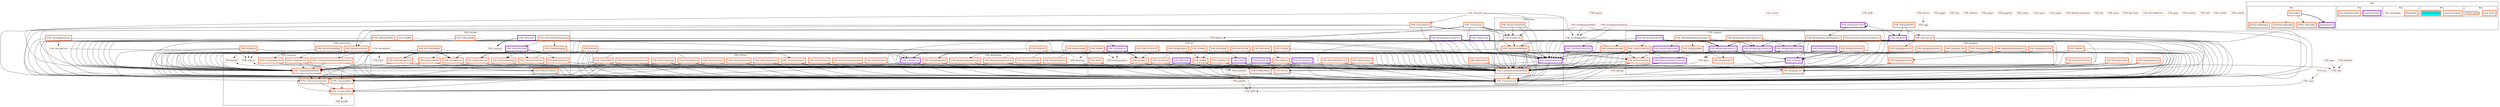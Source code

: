 strict digraph modules {
clusterrank=local;
rankdir=TB;
subgraph "modules_without_kits" {
"VTK::ViewsQt" [
    label="VTK::ViewsQt"
    shape=rectangle
    style=filled
    color="/svg/coral"
    fillcolor="/svg/white"
    penwidth=1
];
"VTK::ViewsQt" -> "VTK::CommonCore" [style=solid, arrowhead=normal];
"VTK::ViewsQt" -> "VTK::GUISupportQt" [style=solid, arrowhead=normal];
"VTK::ViewsQt" -> "VTK::ViewsCore" [style=solid, arrowhead=normal];
"VTK::ViewsQt" -> "VTK::ViewsInfovis" [style=solid, arrowhead=normal];

"VTK::loguru" [
    label="VTK::loguru"
    shape=cds
    style=filled
    color="/svg/coral"
    fillcolor="/svg/white"
    penwidth=1
];

"VTK::TestingRendering" [
    label="VTK::TestingRendering"
    shape=rectangle
    style=filled
    color="/svg/coral"
    fillcolor="/svg/white"
    penwidth=5
];
"VTK::TestingRendering" -> "VTK::CommonCore" [style=solid, arrowhead=normal];
"VTK::TestingRendering" -> "VTK::RenderingCore" [style=solid, arrowhead=normal];
"VTK::TestingRendering" -> "VTK::TestingCore" [style=solid, arrowhead=normal];

"VTK::TestingCore" [
    label="VTK::TestingCore"
    shape=rectangle
    style=filled
    color="/svg/coral"
    fillcolor="/svg/white"
    penwidth=1
];
"VTK::TestingCore" -> "VTK::CommonCore" [style=solid, arrowhead=normal];
"VTK::TestingCore" -> "VTK::vtksys" [style=solid, arrowhead=normal];

"VTK::vtksys" [
    label="VTK::vtksys"
    shape=cds
    style=filled
    color="/svg/coral"
    fillcolor="/svg/white"
    penwidth=1
];

"VTK::ViewsInfovis" [
    label="VTK::ViewsInfovis"
    shape=rectangle
    style=filled
    color="/svg/coral"
    fillcolor="/svg/white"
    penwidth=5
];
"VTK::ViewsInfovis" -> "VTK::CommonCore" [style=solid, arrowhead=normal];
"VTK::ViewsInfovis" -> "VTK::CommonDataModel" [style=solid, arrowhead=normal];
"VTK::ViewsInfovis" -> "VTK::CommonExecutionModel" [style=solid, arrowhead=normal];
"VTK::ViewsInfovis" -> "VTK::InteractionStyle" [style=solid, arrowhead=normal];
"VTK::ViewsInfovis" -> "VTK::RenderingContext2D" [style=solid, arrowhead=normal];
"VTK::ViewsInfovis" -> "VTK::ViewsCore" [style=solid, arrowhead=normal];

"VTK::RenderingQt" [
    label="VTK::RenderingQt"
    shape=rectangle
    style=filled
    color="/svg/coral"
    fillcolor="/svg/white"
    penwidth=5
];
"VTK::RenderingQt" -> "VTK::CommonCore" [style=solid, arrowhead=normal];
"VTK::RenderingQt" -> "VTK::CommonExecutionModel" [style=solid, arrowhead=normal];
"VTK::RenderingQt" -> "VTK::RenderingCore" [style=solid, arrowhead=normal];
"VTK::RenderingQt" -> "VTK::RenderingLabel" [style=solid, arrowhead=normal];

"VTK::glew" [
    label="VTK::glew"
    shape=cds
    style=filled
    color="/svg/coral"
    fillcolor="/svg/white"
    penwidth=1
];
"VTK::glew" -> "VTK::opengl" [style=solid, arrowhead=normal];

"VTK::opengl" [
    label="VTK::opengl"
    shape=cds
    style=filled
    color="/svg/coral"
    fillcolor="/svg/white"
    penwidth=1
];

"VTK::octree" [
    label="VTK::octree"
    shape=rectangle
    style=filled
    color="/svg/coral"
    fillcolor="/svg/white"
    penwidth=1
];

"VTK::RenderingLICOpenGL2" [
    label="VTK::RenderingLICOpenGL2"
    shape=rectangle
    style=filled
    color="/svg/darkorchid"
    fillcolor="/svg/white"
    penwidth=5
];
"VTK::RenderingLICOpenGL2" -> "VTK::CommonCore" [style=solid, arrowhead=normal];
"VTK::RenderingLICOpenGL2" -> "VTK::CommonDataModel" [style=solid, arrowhead=normal];
"VTK::RenderingLICOpenGL2" -> "VTK::CommonExecutionModel" [style=solid, arrowhead=normal];
"VTK::RenderingLICOpenGL2" -> "VTK::RenderingCore" [style=solid, arrowhead=normal];
"VTK::RenderingLICOpenGL2" -> "VTK::RenderingOpenGL2" [style=solid, arrowhead=normal];

"VTK::hdf5" [
    label="VTK::hdf5"
    shape=cds
    style=filled
    color="/svg/coral"
    fillcolor="/svg/white"
    penwidth=1
];

"VTK::IOTecplotTable" [
    label="VTK::IOTecplotTable"
    shape=rectangle
    style=filled
    color="/svg/coral"
    fillcolor="/svg/white"
    penwidth=5
];
"VTK::IOTecplotTable" -> "VTK::CommonCore" [style=solid, arrowhead=normal];
"VTK::IOTecplotTable" -> "VTK::CommonExecutionModel" [style=solid, arrowhead=normal];

"VTK::utf8" [
    label="VTK::utf8"
    shape=cds
    style=filled
    color="/svg/coral"
    fillcolor="/svg/white"
    penwidth=1
];

"VTK::jsoncpp" [
    label="VTK::jsoncpp"
    shape=cds
    style=filled
    color="/svg/coral"
    fillcolor="/svg/white"
    penwidth=1
];

"VTK::theora" [
    label="VTK::theora"
    shape=cds
    style=filled
    color="/svg/coral"
    fillcolor="/svg/white"
    penwidth=1
];
"VTK::theora" -> "VTK::ogg" [style=solid, arrowhead=normal];

"VTK::ogg" [
    label="VTK::ogg"
    shape=cds
    style=filled
    color="/svg/coral"
    fillcolor="/svg/white"
    penwidth=1
];

"VTK::netcdf" [
    label="VTK::netcdf"
    shape=cds
    style=filled
    color="/svg/coral"
    fillcolor="/svg/white"
    penwidth=1
];
"VTK::netcdf" -> "VTK::hdf5" [style=solid, arrowhead=normal];

"VTK::libproj" [
    label="VTK::libproj"
    shape=cds
    style=filled
    color="/svg/coral"
    fillcolor="/svg/white"
    penwidth=1
];
"VTK::libproj" -> "VTK::nlohmannjson" [style=solid, arrowhead=normal];

"VTK::IOMotionFX" [
    label="VTK::IOMotionFX"
    shape=rectangle
    style=filled
    color="/svg/coral"
    fillcolor="/svg/white"
    penwidth=5
];
"VTK::IOMotionFX" -> "VTK::CommonExecutionModel" [style=solid, arrowhead=normal];

"VTK::pegtl" [
    label="VTK::pegtl"
    shape=cds
    style=filled
    color="/svg/coral"
    fillcolor="/svg/white"
    penwidth=1
];

"VTK::IOMINC" [
    label="VTK::IOMINC"
    shape=rectangle
    style=filled
    color="/svg/coral"
    fillcolor="/svg/white"
    penwidth=5
];
"VTK::IOMINC" -> "VTK::CommonCore" [style=solid, arrowhead=normal];
"VTK::IOMINC" -> "VTK::CommonExecutionModel" [style=solid, arrowhead=normal];
"VTK::IOMINC" -> "VTK::IOCore" [style=solid, arrowhead=normal];
"VTK::IOMINC" -> "VTK::IOImage" [style=solid, arrowhead=normal];

"VTK::IOInfovis" [
    label="VTK::IOInfovis"
    shape=rectangle
    style=filled
    color="/svg/coral"
    fillcolor="/svg/white"
    penwidth=5
];
"VTK::IOInfovis" -> "VTK::CommonCore" [style=solid, arrowhead=normal];
"VTK::IOInfovis" -> "VTK::CommonExecutionModel" [style=solid, arrowhead=normal];
"VTK::IOInfovis" -> "VTK::IOLegacy" [style=solid, arrowhead=normal];
"VTK::IOInfovis" -> "VTK::IOXML" [style=solid, arrowhead=normal];

"VTK::libxml2" [
    label="VTK::libxml2"
    shape=cds
    style=filled
    color="/svg/coral"
    fillcolor="/svg/white"
    penwidth=1
];
"VTK::libxml2" -> "VTK::zlib" [style=solid, arrowhead=normal];

"VTK::zlib" [
    label="VTK::zlib"
    shape=cds
    style=filled
    color="/svg/coral"
    fillcolor="/svg/white"
    penwidth=1
];

"VTK::IOImport" [
    label="VTK::IOImport"
    shape=rectangle
    style=filled
    color="/svg/coral"
    fillcolor="/svg/white"
    penwidth=5
];
"VTK::IOImport" -> "VTK::CommonCore" [style=solid, arrowhead=normal];
"VTK::IOImport" -> "VTK::CommonExecutionModel" [style=solid, arrowhead=normal];
"VTK::IOImport" -> "VTK::CommonMisc" [style=solid, arrowhead=normal];
"VTK::IOImport" -> "VTK::RenderingCore" [style=solid, arrowhead=normal];
"VTK::IOImport" -> "VTK::vtksys" [style=solid, arrowhead=normal];

"VTK::IOIOSS" [
    label="VTK::IOIOSS"
    shape=rectangle
    style=filled
    color="/svg/coral"
    fillcolor="/svg/white"
    penwidth=5
];
"VTK::IOIOSS" -> "VTK::CommonCore" [style=solid, arrowhead=normal];
"VTK::IOIOSS" -> "VTK::CommonDataModel" [style=solid, arrowhead=normal];
"VTK::IOIOSS" -> "VTK::CommonExecutionModel" [style=solid, arrowhead=normal];
"VTK::IOIOSS" -> "VTK::IOCore" [style=solid, arrowhead=normal];
"VTK::IOIOSS" -> "VTK::ParallelCore" [style=solid, arrowhead=normal];

"VTK::fmt" [
    label="VTK::fmt"
    shape=cds
    style=filled
    color="/svg/coral"
    fillcolor="/svg/white"
    penwidth=1
];

"VTK::ioss" [
    label="VTK::ioss"
    shape=cds
    style=filled
    color="/svg/coral"
    fillcolor="/svg/white"
    penwidth=1
];
"VTK::ioss" -> "VTK::cgns" [style=solid, arrowhead=normal];

"VTK::cgns" [
    label="VTK::cgns"
    shape=cds
    style=filled
    color="/svg/coral"
    fillcolor="/svg/white"
    penwidth=1
];
"VTK::cgns" -> "VTK::hdf5" [style=solid, arrowhead=normal];

"VTK::exodusII" [
    label="VTK::exodusII"
    shape=cds
    style=filled
    color="/svg/coral"
    fillcolor="/svg/white"
    penwidth=1
];
"VTK::exodusII" -> "VTK::hdf5" [style=solid, arrowhead=normal];
"VTK::exodusII" -> "VTK::netcdf" [style=solid, arrowhead=normal];

"VTK::IOExportPDF" [
    label="VTK::IOExportPDF"
    shape=rectangle
    style=filled
    color="/svg/coral"
    fillcolor="/svg/white"
    penwidth=5
];
"VTK::IOExportPDF" -> "VTK::IOExport" [style=bold, arrowhead=normal];
"VTK::IOExportPDF" -> "VTK::IOExport" [style=solid, arrowhead=normal];
"VTK::IOExportPDF" -> "VTK::RenderingContext2D" [style=solid, arrowhead=normal];

"VTK::libharu" [
    label="VTK::libharu"
    shape=cds
    style=filled
    color="/svg/coral"
    fillcolor="/svg/white"
    penwidth=1
];

"VTK::IOExportGL2PS" [
    label="VTK::IOExportGL2PS"
    shape=rectangle
    style=filled
    color="/svg/darkorchid"
    fillcolor="/svg/white"
    penwidth=5
];
"VTK::IOExportGL2PS" -> "VTK::IOExportGL2PS" [style=bold, arrowhead=normal];
"VTK::IOExportGL2PS" -> "VTK::IOExport" [style=solid, arrowhead=normal];
"VTK::IOExportGL2PS" -> "VTK::RenderingGL2PSOpenGL2" [style=solid, arrowhead=normal];

"VTK::RenderingGL2PSOpenGL2" [
    label="VTK::RenderingGL2PSOpenGL2"
    shape=rectangle
    style=filled
    color="/svg/coral"
    fillcolor="/svg/white"
    penwidth=5
];
"VTK::RenderingGL2PSOpenGL2" -> "VTK::RenderingOpenGL2" [style=bold, arrowhead=normal];
"VTK::RenderingGL2PSOpenGL2" -> "VTK::RenderingOpenGL2" [style=solid, arrowhead=normal];

"VTK::gl2ps" [
    label="VTK::gl2ps"
    shape=cds
    style=filled
    color="/svg/coral"
    fillcolor="/svg/white"
    penwidth=1
];

"VTK::png" [
    label="VTK::png"
    shape=cds
    style=filled
    color="/svg/coral"
    fillcolor="/svg/white"
    penwidth=1
];
"VTK::png" -> "VTK::zlib" [style=solid, arrowhead=normal];

"VTK::IOExport" [
    label="VTK::IOExport"
    shape=rectangle
    style=filled
    color="/svg/darkorchid"
    fillcolor="/svg/white"
    penwidth=5
];
"VTK::IOExport" -> "VTK::CommonCore" [style=solid, arrowhead=normal];
"VTK::IOExport" -> "VTK::IOCore" [style=solid, arrowhead=normal];
"VTK::IOExport" -> "VTK::IOImage" [style=solid, arrowhead=normal];
"VTK::IOExport" -> "VTK::IOXML" [style=solid, arrowhead=normal];
"VTK::IOExport" -> "VTK::RenderingContext2D" [style=solid, arrowhead=normal];
"VTK::IOExport" -> "VTK::RenderingCore" [style=solid, arrowhead=normal];
"VTK::IOExport" -> "VTK::RenderingFreeType" [style=solid, arrowhead=normal];
"VTK::IOExport" -> "VTK::RenderingVtkJS" [style=solid, arrowhead=normal];

"VTK::RenderingVtkJS" [
    label="VTK::RenderingVtkJS"
    shape=rectangle
    style=filled
    color="/svg/coral"
    fillcolor="/svg/white"
    penwidth=5
];
"VTK::RenderingVtkJS" -> "VTK::CommonCore" [style=solid, arrowhead=normal];
"VTK::RenderingVtkJS" -> "VTK::RenderingSceneGraph" [style=solid, arrowhead=normal];
"VTK::RenderingVtkJS" -> "VTK::jsoncpp" [style=solid, arrowhead=normal];

"VTK::nlohmannjson" [
    label="VTK::nlohmannjson"
    shape=cds
    style=filled
    color="/svg/coral"
    fillcolor="/svg/white"
    penwidth=1
];

"VTK::pugixml" [
    label="VTK::pugixml"
    shape=cds
    style=filled
    color="/svg/coral"
    fillcolor="/svg/white"
    penwidth=1
];

"VTK::IOChemistry" [
    label="VTK::IOChemistry"
    shape=rectangle
    style=filled
    color="/svg/darkorchid"
    fillcolor="/svg/white"
    penwidth=5
];
"VTK::IOChemistry" -> "VTK::CommonCore" [style=solid, arrowhead=normal];
"VTK::IOChemistry" -> "VTK::CommonDataModel" [style=solid, arrowhead=normal];
"VTK::IOChemistry" -> "VTK::CommonExecutionModel" [style=solid, arrowhead=normal];
"VTK::IOChemistry" -> "VTK::IOCore" [style=solid, arrowhead=normal];

"VTK::IOCesium3DTiles" [
    label="VTK::IOCesium3DTiles"
    shape=rectangle
    style=filled
    color="/svg/coral"
    fillcolor="/svg/white"
    penwidth=5
];
"VTK::IOCesium3DTiles" -> "VTK::IOCore" [style=solid, arrowhead=normal];

"VTK::IOCONVERGECFD" [
    label="VTK::IOCONVERGECFD"
    shape=rectangle
    style=filled
    color="/svg/coral"
    fillcolor="/svg/white"
    penwidth=5
];
"VTK::IOCONVERGECFD" -> "VTK::CommonCore" [style=solid, arrowhead=normal];
"VTK::IOCONVERGECFD" -> "VTK::CommonDataModel" [style=solid, arrowhead=normal];
"VTK::IOCONVERGECFD" -> "VTK::CommonExecutionModel" [style=solid, arrowhead=normal];

"VTK::IOAsynchronous" [
    label="VTK::IOAsynchronous"
    shape=rectangle
    style=filled
    color="/svg/coral"
    fillcolor="/svg/white"
    penwidth=5
];
"VTK::IOAsynchronous" -> "VTK::CommonCore" [style=solid, arrowhead=normal];
"VTK::IOAsynchronous" -> "VTK::CommonExecutionModel" [style=solid, arrowhead=normal];
"VTK::IOAsynchronous" -> "VTK::IOCore" [style=solid, arrowhead=normal];
"VTK::IOAsynchronous" -> "VTK::IOImage" [style=solid, arrowhead=normal];
"VTK::IOAsynchronous" -> "VTK::IOXML" [style=solid, arrowhead=normal];

"VTK::GUISupportQtSQL" [
    label="VTK::GUISupportQtSQL"
    shape=rectangle
    style=filled
    color="/svg/coral"
    fillcolor="/svg/white"
    penwidth=1
];
"VTK::GUISupportQtSQL" -> "VTK::CommonCore" [style=solid, arrowhead=normal];
"VTK::GUISupportQtSQL" -> "VTK::GUISupportQt" [style=solid, arrowhead=normal];
"VTK::GUISupportQtSQL" -> "VTK::IOSQL" [style=solid, arrowhead=normal];

"VTK::sqlite" [
    label="VTK::sqlite"
    shape=cds
    style=filled
    color="/svg/coral"
    fillcolor="/svg/white"
    penwidth=1
];

"VTK::GUISupportQtQuick" [
    label="VTK::GUISupportQtQuick"
    shape=rectangle
    style=filled
    color="/svg/coral"
    fillcolor="/svg/white"
    penwidth=1
];
"VTK::GUISupportQtQuick" -> "VTK::CommonCore" [style=solid, arrowhead=normal];
"VTK::GUISupportQtQuick" -> "VTK::GUISupportQt" [style=solid, arrowhead=normal];
"VTK::GUISupportQtQuick" -> "VTK::RenderingCore" [style=solid, arrowhead=normal];

"VTK::GUISupportQt" [
    label="VTK::GUISupportQt"
    shape=rectangle
    style=filled
    color="/svg/coral"
    fillcolor="/svg/white"
    penwidth=1
];
"VTK::GUISupportQt" -> "VTK::CommonCore" [style=solid, arrowhead=normal];
"VTK::GUISupportQt" -> "VTK::RenderingCore" [style=solid, arrowhead=normal];
"VTK::GUISupportQt" -> "VTK::RenderingOpenGL2" [style=solid, arrowhead=normal];
"VTK::GUISupportQt" -> "VTK::InteractionWidgets" [style=solid, arrowhead=normal];

"VTK::GeovisCore" [
    label="VTK::GeovisCore"
    shape=rectangle
    style=filled
    color="/svg/coral"
    fillcolor="/svg/white"
    penwidth=5
];
"VTK::GeovisCore" -> "VTK::CommonCore" [style=solid, arrowhead=normal];
"VTK::GeovisCore" -> "VTK::CommonDataModel" [style=solid, arrowhead=normal];
"VTK::GeovisCore" -> "VTK::CommonExecutionModel" [style=solid, arrowhead=normal];
"VTK::GeovisCore" -> "VTK::CommonTransforms" [style=solid, arrowhead=normal];
"VTK::GeovisCore" -> "VTK::InfovisCore" [style=solid, arrowhead=normal];
"VTK::GeovisCore" -> "VTK::InteractionStyle" [style=solid, arrowhead=normal];
"VTK::GeovisCore" -> "VTK::InteractionWidgets" [style=solid, arrowhead=normal];
"VTK::GeovisCore" -> "VTK::RenderingCore" [style=solid, arrowhead=normal];
"VTK::GeovisCore" -> "VTK::ViewsCore" [style=solid, arrowhead=normal];
"VTK::GeovisCore" -> "VTK::libproj" [style=solid, arrowhead=normal];

"VTK::InfovisLayout" [
    label="VTK::InfovisLayout"
    shape=rectangle
    style=filled
    color="/svg/coral"
    fillcolor="/svg/white"
    penwidth=5
];
"VTK::InfovisLayout" -> "VTK::CommonCore" [style=solid, arrowhead=normal];
"VTK::InfovisLayout" -> "VTK::CommonDataModel" [style=solid, arrowhead=normal];
"VTK::InfovisLayout" -> "VTK::CommonExecutionModel" [style=solid, arrowhead=normal];

"VTK::ImagingHybrid" [
    label="VTK::ImagingHybrid"
    shape=rectangle
    style=filled
    color="/svg/coral"
    fillcolor="/svg/white"
    penwidth=5
];
"VTK::ImagingHybrid" -> "VTK::CommonCore" [style=solid, arrowhead=normal];
"VTK::ImagingHybrid" -> "VTK::CommonExecutionModel" [style=solid, arrowhead=normal];

"VTK::FiltersFlowPaths" [
    label="VTK::FiltersFlowPaths"
    shape=rectangle
    style=filled
    color="/svg/darkorchid"
    fillcolor="/svg/white"
    penwidth=5
];
"VTK::FiltersFlowPaths" -> "VTK::CommonCore" [style=solid, arrowhead=normal];
"VTK::FiltersFlowPaths" -> "VTK::CommonComputationalGeometry" [style=solid, arrowhead=normal];
"VTK::FiltersFlowPaths" -> "VTK::CommonDataModel" [style=solid, arrowhead=normal];
"VTK::FiltersFlowPaths" -> "VTK::CommonExecutionModel" [style=solid, arrowhead=normal];
"VTK::FiltersFlowPaths" -> "VTK::CommonMath" [style=solid, arrowhead=normal];

"VTK::eigen" [
    label="VTK::eigen"
    shape=cds
    style=filled
    color="/svg/coral"
    fillcolor="/svg/white"
    penwidth=1
];

"VTK::DomainsChemistryOpenGL2" [
    label="VTK::DomainsChemistryOpenGL2"
    shape=rectangle
    style=filled
    color="/svg/coral"
    fillcolor="/svg/white"
    penwidth=5
];
"VTK::DomainsChemistryOpenGL2" -> "VTK::DomainsChemistry" [style=bold, arrowhead=normal];
"VTK::DomainsChemistryOpenGL2" -> "VTK::CommonCore" [style=solid, arrowhead=normal];
"VTK::DomainsChemistryOpenGL2" -> "VTK::DomainsChemistry" [style=solid, arrowhead=normal];
"VTK::DomainsChemistryOpenGL2" -> "VTK::RenderingOpenGL2" [style=solid, arrowhead=normal];

"VTK::RenderingHyperTreeGrid" [
    label="VTK::RenderingHyperTreeGrid"
    shape=rectangle
    style=filled
    color="/svg/darkorchid"
    fillcolor="/svg/white"
    penwidth=5
];
"VTK::RenderingHyperTreeGrid" -> "VTK::CommonCore" [style=solid, arrowhead=normal];
"VTK::RenderingHyperTreeGrid" -> "VTK::CommonDataModel" [style=solid, arrowhead=normal];
"VTK::RenderingHyperTreeGrid" -> "VTK::CommonExecutionModel" [style=solid, arrowhead=normal];
"VTK::RenderingHyperTreeGrid" -> "VTK::CommonMath" [style=solid, arrowhead=normal];
"VTK::RenderingHyperTreeGrid" -> "VTK::RenderingCore" [style=solid, arrowhead=normal];

"VTK::RenderingUI" [
    label="VTK::RenderingUI"
    shape=rectangle
    style=filled
    color="/svg/coral"
    fillcolor="/svg/white"
    penwidth=5
];
"VTK::RenderingUI" -> "VTK::RenderingCore" [style=bold, arrowhead=normal];
"VTK::RenderingUI" -> "VTK::RenderingCore" [style=solid, arrowhead=normal];

"VTK::FiltersHybrid" [
    label="VTK::FiltersHybrid"
    shape=rectangle
    style=filled
    color="/svg/coral"
    fillcolor="/svg/white"
    penwidth=5
];
"VTK::FiltersHybrid" -> "VTK::CommonCore" [style=solid, arrowhead=normal];
"VTK::FiltersHybrid" -> "VTK::CommonDataModel" [style=solid, arrowhead=normal];
"VTK::FiltersHybrid" -> "VTK::CommonExecutionModel" [style=solid, arrowhead=normal];
"VTK::FiltersHybrid" -> "VTK::CommonTransforms" [style=solid, arrowhead=normal];
"VTK::FiltersHybrid" -> "VTK::FiltersGeometry" [style=solid, arrowhead=normal];

"VTK::DomainsChemistry" [
    label="VTK::DomainsChemistry"
    shape=rectangle
    style=filled
    color="/svg/darkorchid"
    fillcolor="/svg/white"
    penwidth=5
];
"VTK::DomainsChemistry" -> "VTK::CommonCore" [style=solid, arrowhead=normal];
"VTK::DomainsChemistry" -> "VTK::CommonDataModel" [style=solid, arrowhead=normal];
"VTK::DomainsChemistry" -> "VTK::CommonExecutionModel" [style=solid, arrowhead=normal];
"VTK::DomainsChemistry" -> "VTK::IOLegacy" [style=solid, arrowhead=normal];
"VTK::DomainsChemistry" -> "VTK::IOXMLParser" [style=solid, arrowhead=normal];
"VTK::DomainsChemistry" -> "VTK::RenderingCore" [style=solid, arrowhead=normal];

"VTK::ChartsCore" [
    label="VTK::ChartsCore"
    shape=rectangle
    style=filled
    color="/svg/darkorchid"
    fillcolor="/svg/white"
    penwidth=5
];
"VTK::ChartsCore" -> "VTK::CommonCore" [style=solid, arrowhead=normal];
"VTK::ChartsCore" -> "VTK::CommonDataModel" [style=solid, arrowhead=normal];
"VTK::ChartsCore" -> "VTK::FiltersGeneral" [style=solid, arrowhead=normal];
"VTK::ChartsCore" -> "VTK::RenderingContext2D" [style=solid, arrowhead=normal];
"VTK::ChartsCore" -> "VTK::RenderingCore" [style=solid, arrowhead=normal];
"VTK::ChartsCore" -> "VTK::vtksys" [style=solid, arrowhead=normal];

"VTK::InfovisCore" [
    label="VTK::InfovisCore"
    shape=rectangle
    style=filled
    color="/svg/coral"
    fillcolor="/svg/white"
    penwidth=5
];
"VTK::InfovisCore" -> "VTK::CommonCore" [style=solid, arrowhead=normal];
"VTK::InfovisCore" -> "VTK::CommonDataModel" [style=solid, arrowhead=normal];
"VTK::InfovisCore" -> "VTK::CommonExecutionModel" [style=solid, arrowhead=normal];
"VTK::InfovisCore" -> "VTK::CommonColor" [style=solid, arrowhead=normal];
"VTK::InfovisCore" -> "VTK::IOImage" [style=solid, arrowhead=normal];
"VTK::InfovisCore" -> "VTK::ImagingCore" [style=solid, arrowhead=normal];
"VTK::InfovisCore" -> "VTK::ImagingSources" [style=solid, arrowhead=normal];
"VTK::InfovisCore" -> "VTK::RenderingFreeType" [style=solid, arrowhead=normal];

"VTK::diy2" [
    label="VTK::diy2"
    shape=cds
    style=filled
    color="/svg/coral"
    fillcolor="/svg/white"
    penwidth=1
];

"VTK::expat" [
    label="VTK::expat"
    shape=cds
    style=filled
    color="/svg/coral"
    fillcolor="/svg/white"
    penwidth=1
];

"VTK::doubleconversion" [
    label="VTK::doubleconversion"
    shape=cds
    style=filled
    color="/svg/coral"
    fillcolor="/svg/white"
    penwidth=1
];

"VTK::lz4" [
    label="VTK::lz4"
    shape=cds
    style=filled
    color="/svg/coral"
    fillcolor="/svg/white"
    penwidth=1
];

"VTK::lzma" [
    label="VTK::lzma"
    shape=cds
    style=filled
    color="/svg/coral"
    fillcolor="/svg/white"
    penwidth=1
];

"VTK::fast_float" [
    label="VTK::fast_float"
    shape=cds
    style=filled
    color="/svg/coral"
    fillcolor="/svg/white"
    penwidth=1
];

"VTK::DICOMParser" [
    label="VTK::DICOMParser"
    shape=rectangle
    style=filled
    color="/svg/coral"
    fillcolor="/svg/white"
    penwidth=1
];

"VTK::jpeg" [
    label="VTK::jpeg"
    shape=cds
    style=filled
    color="/svg/coral"
    fillcolor="/svg/white"
    penwidth=1
];

"VTK::metaio" [
    label="VTK::metaio"
    shape=cds
    style=filled
    color="/svg/coral"
    fillcolor="/svg/white"
    penwidth=1
];

"VTK::tiff" [
    label="VTK::tiff"
    shape=cds
    style=filled
    color="/svg/coral"
    fillcolor="/svg/white"
    penwidth=1
];

"VTK::freetype" [
    label="VTK::freetype"
    shape=cds
    style=filled
    color="/svg/coral"
    fillcolor="/svg/white"
    penwidth=1
];
"VTK::freetype" -> "VTK::kwiml" [style=solid, arrowhead=normal];
"VTK::freetype" -> "VTK::zlib" [style=solid, arrowhead=normal];

"VTK::kwiml" [
    label="VTK::kwiml"
    shape=cds
    style=filled
    color="/svg/coral"
    fillcolor="/svg/white"
    penwidth=1
];

"VTK::verdict" [
    label="VTK::verdict"
    shape=cds
    style=filled
    color="/svg/coral"
    fillcolor="/svg/white"
    penwidth=1
];

"VTK::exprtk" [
    label="VTK::exprtk"
    shape=cds
    style=filled
    color="/svg/coral"
    fillcolor="/svg/white"
    penwidth=1
];

"VTK::kissfft" [
    label="VTK::kissfft"
    shape=cds
    style=filled
    color="/svg/coral"
    fillcolor="/svg/white"
    penwidth=1
];

}
subgraph "cluster_VTK::Views" {
label="VTK::Views"
"VTK::ViewsContext2D" [
    label="VTK::ViewsContext2D"
    shape=rectangle
    style=filled
    color="/svg/coral"
    fillcolor="/svg/white"
    penwidth=5
];
"VTK::ViewsContext2D" -> "VTK::CommonCore" [style=solid, arrowhead=normal];
"VTK::ViewsContext2D" -> "VTK::RenderingCore" [style=solid, arrowhead=normal];
"VTK::ViewsContext2D" -> "VTK::ViewsCore" [style=solid, arrowhead=normal];

"VTK::ViewsCore" [
    label="VTK::ViewsCore"
    shape=rectangle
    style=filled
    color="/svg/coral"
    fillcolor="/svg/white"
    penwidth=5
];
"VTK::ViewsCore" -> "VTK::CommonCore" [style=solid, arrowhead=normal];
"VTK::ViewsCore" -> "VTK::CommonExecutionModel" [style=solid, arrowhead=normal];
"VTK::ViewsCore" -> "VTK::InteractionWidgets" [style=solid, arrowhead=normal];

}
subgraph "cluster_VTK::Common" {
label="VTK::Common"
"VTK::CommonColor" [
    label="VTK::CommonColor"
    shape=rectangle
    style=filled
    color="/svg/coral"
    fillcolor="/svg/white"
    penwidth=5
];
"VTK::CommonColor" -> "VTK::CommonCore" [style=solid, arrowhead=normal];
"VTK::CommonColor" -> "VTK::CommonDataModel" [style=solid, arrowhead=normal];

"VTK::CommonComputationalGeometry" [
    label="VTK::CommonComputationalGeometry"
    shape=rectangle
    style=filled
    color="/svg/coral"
    fillcolor="/svg/white"
    penwidth=5
];
"VTK::CommonComputationalGeometry" -> "VTK::CommonCore" [style=solid, arrowhead=normal];
"VTK::CommonComputationalGeometry" -> "VTK::CommonDataModel" [style=solid, arrowhead=normal];

"VTK::CommonExecutionModel" [
    label="VTK::CommonExecutionModel"
    shape=rectangle
    style=filled
    color="/svg/coral"
    fillcolor="/svg/white"
    penwidth=5
];
"VTK::CommonExecutionModel" -> "VTK::CommonCore" [style=solid, arrowhead=normal];
"VTK::CommonExecutionModel" -> "VTK::CommonDataModel" [style=solid, arrowhead=normal];

"VTK::CommonDataModel" [
    label="VTK::CommonDataModel"
    shape=rectangle
    style=filled
    color="/svg/coral"
    fillcolor="/svg/white"
    penwidth=5
];
"VTK::CommonDataModel" -> "VTK::CommonCore" [style=solid, arrowhead=normal];
"VTK::CommonDataModel" -> "VTK::CommonMath" [style=solid, arrowhead=normal];
"VTK::CommonDataModel" -> "VTK::CommonTransforms" [style=solid, arrowhead=normal];

"VTK::CommonSystem" [
    label="VTK::CommonSystem"
    shape=rectangle
    style=filled
    color="/svg/coral"
    fillcolor="/svg/white"
    penwidth=5
];
"VTK::CommonSystem" -> "VTK::CommonCore" [style=solid, arrowhead=normal];

"VTK::CommonMisc" [
    label="VTK::CommonMisc"
    shape=rectangle
    style=filled
    color="/svg/coral"
    fillcolor="/svg/white"
    penwidth=5
];
"VTK::CommonMisc" -> "VTK::CommonCore" [style=solid, arrowhead=normal];
"VTK::CommonMisc" -> "VTK::CommonMath" [style=solid, arrowhead=normal];

"VTK::CommonTransforms" [
    label="VTK::CommonTransforms"
    shape=rectangle
    style=filled
    color="/svg/coral"
    fillcolor="/svg/white"
    penwidth=5
];
"VTK::CommonTransforms" -> "VTK::CommonCore" [style=solid, arrowhead=normal];
"VTK::CommonTransforms" -> "VTK::CommonMath" [style=solid, arrowhead=normal];

"VTK::CommonMath" [
    label="VTK::CommonMath"
    shape=rectangle
    style=filled
    color="/svg/coral"
    fillcolor="/svg/white"
    penwidth=5
];
"VTK::CommonMath" -> "VTK::CommonCore" [style=solid, arrowhead=normal];
"VTK::CommonMath" -> "VTK::kissfft" [style=solid, arrowhead=normal];

"VTK::CommonCore" [
    label="VTK::CommonCore"
    shape=rectangle
    style=filled
    color="/svg/coral"
    fillcolor="/svg/white"
    penwidth=5
];
"VTK::CommonCore" -> "VTK::kwiml" [style=solid, arrowhead=normal];
"VTK::CommonCore" -> "VTK::vtksys" [style=solid, arrowhead=normal];

}
subgraph "cluster_VTK::OpenGL" {
label="VTK::OpenGL"
"VTK::RenderingVolumeOpenGL2" [
    label="VTK::RenderingVolumeOpenGL2"
    shape=rectangle
    style=filled
    color="/svg/coral"
    fillcolor="/svg/white"
    penwidth=5
];
"VTK::RenderingVolumeOpenGL2" -> "VTK::RenderingVolume" [style=bold, arrowhead=normal];
"VTK::RenderingVolumeOpenGL2" -> "VTK::CommonCore" [style=solid, arrowhead=normal];
"VTK::RenderingVolumeOpenGL2" -> "VTK::CommonDataModel" [style=solid, arrowhead=normal];
"VTK::RenderingVolumeOpenGL2" -> "VTK::ImagingCore" [style=solid, arrowhead=normal];
"VTK::RenderingVolumeOpenGL2" -> "VTK::ImagingMath" [style=solid, arrowhead=normal];
"VTK::RenderingVolumeOpenGL2" -> "VTK::RenderingCore" [style=solid, arrowhead=normal];
"VTK::RenderingVolumeOpenGL2" -> "VTK::RenderingOpenGL2" [style=solid, arrowhead=normal];
"VTK::RenderingVolumeOpenGL2" -> "VTK::RenderingVolume" [style=solid, arrowhead=normal];

"VTK::RenderingContextOpenGL2" [
    label="VTK::RenderingContextOpenGL2"
    shape=rectangle
    style=filled
    color="/svg/coral"
    fillcolor="/svg/white"
    penwidth=5
];
"VTK::RenderingContextOpenGL2" -> "VTK::RenderingContext2D" [style=bold, arrowhead=normal];
"VTK::RenderingContextOpenGL2" -> "VTK::CommonCore" [style=solid, arrowhead=normal];
"VTK::RenderingContextOpenGL2" -> "VTK::CommonDataModel" [style=solid, arrowhead=normal];
"VTK::RenderingContextOpenGL2" -> "VTK::RenderingContext2D" [style=solid, arrowhead=normal];
"VTK::RenderingContextOpenGL2" -> "VTK::RenderingCore" [style=solid, arrowhead=normal];
"VTK::RenderingContextOpenGL2" -> "VTK::RenderingFreeType" [style=solid, arrowhead=normal];
"VTK::RenderingContextOpenGL2" -> "VTK::RenderingOpenGL2" [style=solid, arrowhead=normal];

"VTK::RenderingCellGrid" [
    label="VTK::RenderingCellGrid"
    shape=rectangle
    style=filled
    color="/svg/darkorchid"
    fillcolor="/svg/white"
    penwidth=5
];
"VTK::RenderingCellGrid" -> "VTK::RenderingCore" [style=bold, arrowhead=normal];
"VTK::RenderingCellGrid" -> "VTK::CommonCore" [style=solid, arrowhead=normal];
"VTK::RenderingCellGrid" -> "VTK::CommonDataModel" [style=solid, arrowhead=normal];
"VTK::RenderingCellGrid" -> "VTK::FiltersCellGrid" [style=solid, arrowhead=normal];
"VTK::RenderingCellGrid" -> "VTK::RenderingCore" [style=solid, arrowhead=normal];
"VTK::RenderingCellGrid" -> "VTK::RenderingOpenGL2" [style=solid, arrowhead=normal];
"VTK::RenderingCellGrid" -> "VTK::glew" [style=solid, arrowhead=normal];

"VTK::RenderingOpenGL2" [
    label="VTK::RenderingOpenGL2"
    shape=rectangle
    style=filled
    color="/svg/darkorchid"
    fillcolor="/svg/white"
    penwidth=5
];
"VTK::RenderingOpenGL2" -> "VTK::RenderingCore" [style=bold, arrowhead=normal];
"VTK::RenderingOpenGL2" -> "VTK::CommonCore" [style=solid, arrowhead=normal];
"VTK::RenderingOpenGL2" -> "VTK::CommonDataModel" [style=solid, arrowhead=normal];
"VTK::RenderingOpenGL2" -> "VTK::FiltersGeneral" [style=solid, arrowhead=normal];
"VTK::RenderingOpenGL2" -> "VTK::IOImage" [style=solid, arrowhead=normal];
"VTK::RenderingOpenGL2" -> "VTK::RenderingCore" [style=solid, arrowhead=normal];
"VTK::RenderingOpenGL2" -> "VTK::RenderingHyperTreeGrid" [style=solid, arrowhead=normal];
"VTK::RenderingOpenGL2" -> "VTK::RenderingUI" [style=solid, arrowhead=normal];
"VTK::RenderingOpenGL2" -> "VTK::glew" [style=solid, arrowhead=normal];

}
subgraph "cluster_VTK::Rendering" {
label="VTK::Rendering"
"VTK::RenderingLabel" [
    label="VTK::RenderingLabel"
    shape=rectangle
    style=filled
    color="/svg/coral"
    fillcolor="/svg/white"
    penwidth=5
];
"VTK::RenderingLabel" -> "VTK::CommonCore" [style=solid, arrowhead=normal];
"VTK::RenderingLabel" -> "VTK::CommonDataModel" [style=solid, arrowhead=normal];
"VTK::RenderingLabel" -> "VTK::CommonExecutionModel" [style=solid, arrowhead=normal];
"VTK::RenderingLabel" -> "VTK::RenderingCore" [style=solid, arrowhead=normal];
"VTK::RenderingLabel" -> "VTK::RenderingFreeType" [style=solid, arrowhead=normal];

"VTK::RenderingLOD" [
    label="VTK::RenderingLOD"
    shape=rectangle
    style=filled
    color="/svg/coral"
    fillcolor="/svg/white"
    penwidth=5
];
"VTK::RenderingLOD" -> "VTK::RenderingCore" [style=solid, arrowhead=normal];

"VTK::RenderingImage" [
    label="VTK::RenderingImage"
    shape=rectangle
    style=filled
    color="/svg/coral"
    fillcolor="/svg/white"
    penwidth=5
];
"VTK::RenderingImage" -> "VTK::CommonExecutionModel" [style=solid, arrowhead=normal];
"VTK::RenderingImage" -> "VTK::RenderingCore" [style=solid, arrowhead=normal];

"VTK::RenderingSceneGraph" [
    label="VTK::RenderingSceneGraph"
    shape=rectangle
    style=filled
    color="/svg/coral"
    fillcolor="/svg/white"
    penwidth=5
];
"VTK::RenderingSceneGraph" -> "VTK::CommonCore" [style=solid, arrowhead=normal];

"VTK::RenderingVolume" [
    label="VTK::RenderingVolume"
    shape=rectangle
    style=filled
    color="/svg/darkorchid"
    fillcolor="/svg/white"
    penwidth=5
];
"VTK::RenderingVolume" -> "VTK::CommonCore" [style=solid, arrowhead=normal];
"VTK::RenderingVolume" -> "VTK::CommonExecutionModel" [style=solid, arrowhead=normal];
"VTK::RenderingVolume" -> "VTK::RenderingCore" [style=solid, arrowhead=normal];

"VTK::RenderingAnnotation" [
    label="VTK::RenderingAnnotation"
    shape=rectangle
    style=filled
    color="/svg/coral"
    fillcolor="/svg/white"
    penwidth=5
];
"VTK::RenderingAnnotation" -> "VTK::CommonCore" [style=solid, arrowhead=normal];
"VTK::RenderingAnnotation" -> "VTK::CommonDataModel" [style=solid, arrowhead=normal];
"VTK::RenderingAnnotation" -> "VTK::CommonExecutionModel" [style=solid, arrowhead=normal];
"VTK::RenderingAnnotation" -> "VTK::RenderingCore" [style=solid, arrowhead=normal];

"VTK::RenderingContext2D" [
    label="VTK::RenderingContext2D"
    shape=rectangle
    style=filled
    color="/svg/darkorchid"
    fillcolor="/svg/white"
    penwidth=5
];
"VTK::RenderingContext2D" -> "VTK::CommonCore" [style=solid, arrowhead=normal];
"VTK::RenderingContext2D" -> "VTK::CommonDataModel" [style=solid, arrowhead=normal];
"VTK::RenderingContext2D" -> "VTK::CommonExecutionModel" [style=solid, arrowhead=normal];
"VTK::RenderingContext2D" -> "VTK::RenderingCore" [style=solid, arrowhead=normal];

"VTK::RenderingFreeType" [
    label="VTK::RenderingFreeType"
    shape=rectangle
    style=filled
    color="/svg/darkorchid"
    fillcolor="/svg/white"
    penwidth=5
];
"VTK::RenderingFreeType" -> "VTK::RenderingCore" [style=bold, arrowhead=normal];
"VTK::RenderingFreeType" -> "VTK::CommonCore" [style=solid, arrowhead=normal];
"VTK::RenderingFreeType" -> "VTK::CommonExecutionModel" [style=solid, arrowhead=normal];
"VTK::RenderingFreeType" -> "VTK::RenderingCore" [style=solid, arrowhead=normal];
"VTK::RenderingFreeType" -> "VTK::freetype" [style=solid, arrowhead=normal];

"VTK::RenderingCore" [
    label="VTK::RenderingCore"
    shape=rectangle
    style=filled
    color="/svg/darkorchid"
    fillcolor="/svg/white"
    penwidth=5
];
"VTK::RenderingCore" -> "VTK::CommonCore" [style=solid, arrowhead=normal];
"VTK::RenderingCore" -> "VTK::CommonDataModel" [style=solid, arrowhead=normal];
"VTK::RenderingCore" -> "VTK::CommonExecutionModel" [style=solid, arrowhead=normal];
"VTK::RenderingCore" -> "VTK::CommonMath" [style=solid, arrowhead=normal];
"VTK::RenderingCore" -> "VTK::FiltersCore" [style=solid, arrowhead=normal];

}
subgraph "cluster_VTK::IO" {
label="VTK::IO"
"VTK::IOVeraOut" [
    label="VTK::IOVeraOut"
    shape=rectangle
    style=filled
    color="/svg/coral"
    fillcolor="/svg/white"
    penwidth=5
];
"VTK::IOVeraOut" -> "VTK::CommonExecutionModel" [style=solid, arrowhead=normal];

"VTK::IOSegY" [
    label="VTK::IOSegY"
    shape=rectangle
    style=filled
    color="/svg/coral"
    fillcolor="/svg/white"
    penwidth=5
];
"VTK::IOSegY" -> "VTK::CommonDataModel" [style=solid, arrowhead=normal];
"VTK::IOSegY" -> "VTK::CommonExecutionModel" [style=solid, arrowhead=normal];
"VTK::IOSegY" -> "VTK::IOImage" [style=solid, arrowhead=normal];

"VTK::IOPLY" [
    label="VTK::IOPLY"
    shape=rectangle
    style=filled
    color="/svg/coral"
    fillcolor="/svg/white"
    penwidth=5
];
"VTK::IOPLY" -> "VTK::CommonCore" [style=solid, arrowhead=normal];
"VTK::IOPLY" -> "VTK::IOCore" [style=solid, arrowhead=normal];

"VTK::IOOggTheora" [
    label="VTK::IOOggTheora"
    shape=rectangle
    style=filled
    color="/svg/coral"
    fillcolor="/svg/white"
    penwidth=5
];
"VTK::IOOggTheora" -> "VTK::CommonExecutionModel" [style=solid, arrowhead=normal];
"VTK::IOOggTheora" -> "VTK::IOMovie" [style=solid, arrowhead=normal];

"VTK::IONetCDF" [
    label="VTK::IONetCDF"
    shape=rectangle
    style=filled
    color="/svg/darkorchid"
    fillcolor="/svg/white"
    penwidth=5
];
"VTK::IONetCDF" -> "VTK::CommonCore" [style=solid, arrowhead=normal];
"VTK::IONetCDF" -> "VTK::CommonExecutionModel" [style=solid, arrowhead=normal];
"VTK::IONetCDF" -> "VTK::IOCore" [style=solid, arrowhead=normal];

"VTK::IOLSDyna" [
    label="VTK::IOLSDyna"
    shape=rectangle
    style=filled
    color="/svg/coral"
    fillcolor="/svg/white"
    penwidth=5
];
"VTK::IOLSDyna" -> "VTK::CommonCore" [style=solid, arrowhead=normal];
"VTK::IOLSDyna" -> "VTK::CommonExecutionModel" [style=solid, arrowhead=normal];
"VTK::IOLSDyna" -> "VTK::IOXMLParser" [style=solid, arrowhead=normal];

"VTK::IOFLUENTCFF" [
    label="VTK::IOFLUENTCFF"
    shape=rectangle
    style=filled
    color="/svg/coral"
    fillcolor="/svg/white"
    penwidth=5
];
"VTK::IOFLUENTCFF" -> "VTK::CommonCore" [style=solid, arrowhead=normal];
"VTK::IOFLUENTCFF" -> "VTK::CommonExecutionModel" [style=solid, arrowhead=normal];

"VTK::IOVideo" [
    label="VTK::IOVideo"
    shape=rectangle
    style=filled
    color="/svg/coral"
    fillcolor="/svg/white"
    penwidth=5
];
"VTK::IOVideo" -> "VTK::CommonExecutionModel" [style=solid, arrowhead=normal];

"VTK::IOMovie" [
    label="VTK::IOMovie"
    shape=rectangle
    style=filled
    color="/svg/coral"
    fillcolor="/svg/white"
    penwidth=5
];
"VTK::IOMovie" -> "VTK::CommonExecutionModel" [style=solid, arrowhead=normal];

"VTK::IOExodus" [
    label="VTK::IOExodus"
    shape=rectangle
    style=filled
    color="/svg/darkorchid"
    fillcolor="/svg/white"
    penwidth=5
];
"VTK::IOExodus" -> "VTK::CommonCore" [style=solid, arrowhead=normal];
"VTK::IOExodus" -> "VTK::CommonDataModel" [style=solid, arrowhead=normal];
"VTK::IOExodus" -> "VTK::CommonExecutionModel" [style=solid, arrowhead=normal];
"VTK::IOExodus" -> "VTK::IOCore" [style=solid, arrowhead=normal];
"VTK::IOExodus" -> "VTK::IOXMLParser" [style=solid, arrowhead=normal];
"VTK::IOExodus" -> "VTK::exodusII" [style=solid, arrowhead=normal];

"VTK::IOEnSight" [
    label="VTK::IOEnSight"
    shape=rectangle
    style=filled
    color="/svg/coral"
    fillcolor="/svg/white"
    penwidth=5
];
"VTK::IOEnSight" -> "VTK::CommonExecutionModel" [style=solid, arrowhead=normal];

"VTK::IOCityGML" [
    label="VTK::IOCityGML"
    shape=rectangle
    style=filled
    color="/svg/coral"
    fillcolor="/svg/white"
    penwidth=5
];
"VTK::IOCityGML" -> "VTK::CommonExecutionModel" [style=solid, arrowhead=normal];

"VTK::IOGeometry" [
    label="VTK::IOGeometry"
    shape=rectangle
    style=filled
    color="/svg/darkorchid"
    fillcolor="/svg/white"
    penwidth=5
];
"VTK::IOGeometry" -> "VTK::CommonCore" [style=solid, arrowhead=normal];
"VTK::IOGeometry" -> "VTK::CommonDataModel" [style=solid, arrowhead=normal];
"VTK::IOGeometry" -> "VTK::CommonExecutionModel" [style=solid, arrowhead=normal];
"VTK::IOGeometry" -> "VTK::IOCore" [style=solid, arrowhead=normal];
"VTK::IOGeometry" -> "VTK::IOLegacy" [style=solid, arrowhead=normal];
"VTK::IOGeometry" -> "VTK::nlohmannjson" [style=solid, arrowhead=normal];

"VTK::IOCellGrid" [
    label="VTK::IOCellGrid"
    shape=rectangle
    style=filled
    color="/svg/coral"
    fillcolor="/svg/white"
    penwidth=5
];
"VTK::IOCellGrid" -> "VTK::CommonCore" [style=solid, arrowhead=normal];
"VTK::IOCellGrid" -> "VTK::CommonDataModel" [style=solid, arrowhead=normal];
"VTK::IOCellGrid" -> "VTK::CommonExecutionModel" [style=solid, arrowhead=normal];
"VTK::IOCellGrid" -> "VTK::IOCore" [style=solid, arrowhead=normal];
"VTK::IOCellGrid" -> "VTK::FiltersCellGrid" [style=solid, arrowhead=normal];

"VTK::IOHDF" [
    label="VTK::IOHDF"
    shape=rectangle
    style=filled
    color="/svg/coral"
    fillcolor="/svg/white"
    penwidth=5
];
"VTK::IOHDF" -> "VTK::CommonCore" [style=solid, arrowhead=normal];
"VTK::IOHDF" -> "VTK::CommonDataModel" [style=solid, arrowhead=normal];
"VTK::IOHDF" -> "VTK::CommonExecutionModel" [style=solid, arrowhead=normal];
"VTK::IOHDF" -> "VTK::FiltersCore" [style=solid, arrowhead=normal];

"VTK::IOSQL" [
    label="VTK::IOSQL"
    shape=rectangle
    style=filled
    color="/svg/darkorchid"
    fillcolor="/svg/white"
    penwidth=5
];
"VTK::IOSQL" -> "VTK::CommonCore" [style=solid, arrowhead=normal];
"VTK::IOSQL" -> "VTK::CommonExecutionModel" [style=solid, arrowhead=normal];
"VTK::IOSQL" -> "VTK::IOCore" [style=solid, arrowhead=normal];

"VTK::IOXML" [
    label="VTK::IOXML"
    shape=rectangle
    style=filled
    color="/svg/coral"
    fillcolor="/svg/white"
    penwidth=5
];
"VTK::IOXML" -> "VTK::CommonCore" [style=solid, arrowhead=normal];
"VTK::IOXML" -> "VTK::CommonExecutionModel" [style=solid, arrowhead=normal];
"VTK::IOXML" -> "VTK::IOXMLParser" [style=solid, arrowhead=normal];

"VTK::IOXMLParser" [
    label="VTK::IOXMLParser"
    shape=rectangle
    style=filled
    color="/svg/coral"
    fillcolor="/svg/white"
    penwidth=5
];
"VTK::IOXMLParser" -> "VTK::CommonCore" [style=solid, arrowhead=normal];
"VTK::IOXMLParser" -> "VTK::CommonDataModel" [style=solid, arrowhead=normal];

"VTK::IOLegacy" [
    label="VTK::IOLegacy"
    shape=rectangle
    style=filled
    color="/svg/coral"
    fillcolor="/svg/white"
    penwidth=5
];
"VTK::IOLegacy" -> "VTK::CommonCore" [style=solid, arrowhead=normal];
"VTK::IOLegacy" -> "VTK::CommonDataModel" [style=solid, arrowhead=normal];
"VTK::IOLegacy" -> "VTK::CommonExecutionModel" [style=solid, arrowhead=normal];
"VTK::IOLegacy" -> "VTK::IOCore" [style=solid, arrowhead=normal];

"VTK::IOCore" [
    label="VTK::IOCore"
    shape=rectangle
    style=filled
    color="/svg/coral"
    fillcolor="/svg/white"
    penwidth=5
];
"VTK::IOCore" -> "VTK::CommonCore" [style=solid, arrowhead=normal];
"VTK::IOCore" -> "VTK::CommonExecutionModel" [style=solid, arrowhead=normal];

"VTK::IOImage" [
    label="VTK::IOImage"
    shape=rectangle
    style=filled
    color="/svg/darkorchid"
    fillcolor="/svg/white"
    penwidth=5
];
"VTK::IOImage" -> "VTK::CommonCore" [style=solid, arrowhead=normal];
"VTK::IOImage" -> "VTK::CommonExecutionModel" [style=solid, arrowhead=normal];
"VTK::IOImage" -> "VTK::ImagingCore" [style=solid, arrowhead=normal];

}
subgraph "cluster_VTK::Parallel" {
label="VTK::Parallel"
"VTK::IOParallelXML" [
    label="VTK::IOParallelXML"
    shape=rectangle
    style=filled
    color="/svg/coral"
    fillcolor="/svg/white"
    penwidth=5
];
"VTK::IOParallelXML" -> "VTK::CommonCore" [style=solid, arrowhead=normal];
"VTK::IOParallelXML" -> "VTK::IOXML" [style=solid, arrowhead=normal];

"VTK::IOParallel" [
    label="VTK::IOParallel"
    shape=rectangle
    style=filled
    color="/svg/darkorchid"
    fillcolor="/svg/white"
    penwidth=5
];
"VTK::IOParallel" -> "VTK::CommonCore" [style=solid, arrowhead=normal];
"VTK::IOParallel" -> "VTK::CommonDataModel" [style=solid, arrowhead=normal];
"VTK::IOParallel" -> "VTK::CommonExecutionModel" [style=solid, arrowhead=normal];
"VTK::IOParallel" -> "VTK::IOCore" [style=solid, arrowhead=normal];
"VTK::IOParallel" -> "VTK::IOGeometry" [style=solid, arrowhead=normal];
"VTK::IOParallel" -> "VTK::IOImage" [style=solid, arrowhead=normal];
"VTK::IOParallel" -> "VTK::IOLegacy" [style=solid, arrowhead=normal];
"VTK::IOParallel" -> "VTK::jsoncpp" [style=solid, arrowhead=normal];

"VTK::IOCGNSReader" [
    label="VTK::IOCGNSReader"
    shape=rectangle
    style=filled
    color="/svg/coral"
    fillcolor="/svg/white"
    penwidth=5
];
"VTK::IOCGNSReader" -> "VTK::CommonCore" [style=solid, arrowhead=normal];
"VTK::IOCGNSReader" -> "VTK::CommonDataModel" [style=solid, arrowhead=normal];
"VTK::IOCGNSReader" -> "VTK::CommonExecutionModel" [style=solid, arrowhead=normal];
"VTK::IOCGNSReader" -> "VTK::ParallelCore" [style=solid, arrowhead=normal];

"VTK::IOAMR" [
    label="VTK::IOAMR"
    shape=rectangle
    style=filled
    color="/svg/coral"
    fillcolor="/svg/white"
    penwidth=5
];
"VTK::IOAMR" -> "VTK::CommonCore" [style=solid, arrowhead=normal];
"VTK::IOAMR" -> "VTK::CommonDataModel" [style=solid, arrowhead=normal];
"VTK::IOAMR" -> "VTK::CommonExecutionModel" [style=solid, arrowhead=normal];

"VTK::FiltersParallelImaging" [
    label="VTK::FiltersParallelImaging"
    shape=rectangle
    style=filled
    color="/svg/coral"
    fillcolor="/svg/white"
    penwidth=5
];
"VTK::FiltersParallelImaging" -> "VTK::CommonExecutionModel" [style=solid, arrowhead=normal];
"VTK::FiltersParallelImaging" -> "VTK::FiltersImaging" [style=solid, arrowhead=normal];
"VTK::FiltersParallelImaging" -> "VTK::FiltersParallel" [style=solid, arrowhead=normal];
"VTK::FiltersParallelImaging" -> "VTK::ImagingCore" [style=solid, arrowhead=normal];

"VTK::FiltersAMR" [
    label="VTK::FiltersAMR"
    shape=rectangle
    style=filled
    color="/svg/coral"
    fillcolor="/svg/white"
    penwidth=5
];
"VTK::FiltersAMR" -> "VTK::CommonDataModel" [style=solid, arrowhead=normal];
"VTK::FiltersAMR" -> "VTK::CommonExecutionModel" [style=solid, arrowhead=normal];

"VTK::FiltersParallel" [
    label="VTK::FiltersParallel"
    shape=rectangle
    style=filled
    color="/svg/darkorchid"
    fillcolor="/svg/white"
    penwidth=5
];
"VTK::FiltersParallel" -> "VTK::FiltersCore" [style=bold, arrowhead=normal];
"VTK::FiltersParallel" -> "VTK::CommonCore" [style=solid, arrowhead=normal];
"VTK::FiltersParallel" -> "VTK::CommonDataModel" [style=solid, arrowhead=normal];
"VTK::FiltersParallel" -> "VTK::CommonExecutionModel" [style=solid, arrowhead=normal];
"VTK::FiltersParallel" -> "VTK::FiltersCore" [style=solid, arrowhead=normal];
"VTK::FiltersParallel" -> "VTK::FiltersExtraction" [style=solid, arrowhead=normal];
"VTK::FiltersParallel" -> "VTK::FiltersGeneral" [style=solid, arrowhead=normal];
"VTK::FiltersParallel" -> "VTK::FiltersGeometry" [style=solid, arrowhead=normal];
"VTK::FiltersParallel" -> "VTK::FiltersHybrid" [style=solid, arrowhead=normal];
"VTK::FiltersParallel" -> "VTK::FiltersHyperTree" [style=solid, arrowhead=normal];
"VTK::FiltersParallel" -> "VTK::FiltersModeling" [style=solid, arrowhead=normal];
"VTK::FiltersParallel" -> "VTK::FiltersSources" [style=solid, arrowhead=normal];
"VTK::FiltersParallel" -> "VTK::FiltersTexture" [style=solid, arrowhead=normal];
"VTK::FiltersParallel" -> "VTK::ParallelCore" [style=solid, arrowhead=normal];

"VTK::FiltersExtraction" [
    label="VTK::FiltersExtraction"
    shape=rectangle
    style=filled
    color="/svg/coral"
    fillcolor="/svg/white"
    penwidth=5
];
"VTK::FiltersExtraction" -> "VTK::CommonCore" [style=solid, arrowhead=normal];
"VTK::FiltersExtraction" -> "VTK::CommonExecutionModel" [style=solid, arrowhead=normal];
"VTK::FiltersExtraction" -> "VTK::FiltersGeneral" [style=solid, arrowhead=normal];

"VTK::ParallelDIY" [
    label="VTK::ParallelDIY"
    shape=rectangle
    style=filled
    color="/svg/coral"
    fillcolor="/svg/white"
    penwidth=1
];
"VTK::ParallelDIY" -> "VTK::CommonCore" [style=solid, arrowhead=normal];
"VTK::ParallelDIY" -> "VTK::CommonDataModel" [style=solid, arrowhead=normal];
"VTK::ParallelDIY" -> "VTK::CommonSystem" [style=solid, arrowhead=normal];
"VTK::ParallelDIY" -> "VTK::ParallelCore" [style=solid, arrowhead=normal];
"VTK::ParallelDIY" -> "VTK::diy2" [style=solid, arrowhead=normal];

"VTK::ParallelCore" [
    label="VTK::ParallelCore"
    shape=rectangle
    style=filled
    color="/svg/coral"
    fillcolor="/svg/white"
    penwidth=5
];
"VTK::ParallelCore" -> "VTK::CommonCore" [style=solid, arrowhead=normal];

}
subgraph "cluster_VTK::Interaction" {
label="VTK::Interaction"
"VTK::InteractionImage" [
    label="VTK::InteractionImage"
    shape=rectangle
    style=filled
    color="/svg/coral"
    fillcolor="/svg/white"
    penwidth=5
];
"VTK::InteractionImage" -> "VTK::CommonCore" [style=solid, arrowhead=normal];
"VTK::InteractionImage" -> "VTK::RenderingCore" [style=solid, arrowhead=normal];

"VTK::InteractionWidgets" [
    label="VTK::InteractionWidgets"
    shape=rectangle
    style=filled
    color="/svg/coral"
    fillcolor="/svg/white"
    penwidth=5
];
"VTK::InteractionWidgets" -> "VTK::CommonCore" [style=solid, arrowhead=normal];
"VTK::InteractionWidgets" -> "VTK::CommonExecutionModel" [style=solid, arrowhead=normal];
"VTK::InteractionWidgets" -> "VTK::FiltersGeneral" [style=solid, arrowhead=normal];
"VTK::InteractionWidgets" -> "VTK::FiltersSources" [style=solid, arrowhead=normal];
"VTK::InteractionWidgets" -> "VTK::RenderingCore" [style=solid, arrowhead=normal];
"VTK::InteractionWidgets" -> "VTK::RenderingContext2D" [style=solid, arrowhead=normal];

"VTK::InteractionStyle" [
    label="VTK::InteractionStyle"
    shape=rectangle
    style=filled
    color="/svg/coral"
    fillcolor="/svg/white"
    penwidth=5
];
"VTK::InteractionStyle" -> "VTK::RenderingCore" [style=bold, arrowhead=normal];
"VTK::InteractionStyle" -> "VTK::CommonDataModel" [style=solid, arrowhead=normal];
"VTK::InteractionStyle" -> "VTK::RenderingCore" [style=solid, arrowhead=normal];

}
subgraph "cluster_VTK::Imaging" {
label="VTK::Imaging"
"VTK::ImagingStencil" [
    label="VTK::ImagingStencil"
    shape=rectangle
    style=filled
    color="/svg/coral"
    fillcolor="/svg/white"
    penwidth=5
];
"VTK::ImagingStencil" -> "VTK::CommonExecutionModel" [style=solid, arrowhead=normal];
"VTK::ImagingStencil" -> "VTK::ImagingCore" [style=solid, arrowhead=normal];

"VTK::ImagingStatistics" [
    label="VTK::ImagingStatistics"
    shape=rectangle
    style=filled
    color="/svg/coral"
    fillcolor="/svg/white"
    penwidth=5
];
"VTK::ImagingStatistics" -> "VTK::CommonExecutionModel" [style=solid, arrowhead=normal];

"VTK::ImagingMorphological" [
    label="VTK::ImagingMorphological"
    shape=rectangle
    style=filled
    color="/svg/coral"
    fillcolor="/svg/white"
    penwidth=5
];
"VTK::ImagingMorphological" -> "VTK::CommonCore" [style=solid, arrowhead=normal];
"VTK::ImagingMorphological" -> "VTK::CommonDataModel" [style=solid, arrowhead=normal];
"VTK::ImagingMorphological" -> "VTK::CommonExecutionModel" [style=solid, arrowhead=normal];
"VTK::ImagingMorphological" -> "VTK::ImagingCore" [style=solid, arrowhead=normal];
"VTK::ImagingMorphological" -> "VTK::ImagingGeneral" [style=solid, arrowhead=normal];

"VTK::ImagingMath" [
    label="VTK::ImagingMath"
    shape=rectangle
    style=filled
    color="/svg/coral"
    fillcolor="/svg/white"
    penwidth=5
];
"VTK::ImagingMath" -> "VTK::CommonExecutionModel" [style=solid, arrowhead=normal];

"VTK::ImagingFourier" [
    label="VTK::ImagingFourier"
    shape=rectangle
    style=filled
    color="/svg/coral"
    fillcolor="/svg/white"
    penwidth=5
];
"VTK::ImagingFourier" -> "VTK::CommonCore" [style=solid, arrowhead=normal];
"VTK::ImagingFourier" -> "VTK::CommonExecutionModel" [style=solid, arrowhead=normal];
"VTK::ImagingFourier" -> "VTK::ImagingCore" [style=solid, arrowhead=normal];

"VTK::ImagingColor" [
    label="VTK::ImagingColor"
    shape=rectangle
    style=filled
    color="/svg/coral"
    fillcolor="/svg/white"
    penwidth=5
];
"VTK::ImagingColor" -> "VTK::CommonExecutionModel" [style=solid, arrowhead=normal];
"VTK::ImagingColor" -> "VTK::ImagingCore" [style=solid, arrowhead=normal];

"VTK::ImagingGeneral" [
    label="VTK::ImagingGeneral"
    shape=rectangle
    style=filled
    color="/svg/coral"
    fillcolor="/svg/white"
    penwidth=5
];
"VTK::ImagingGeneral" -> "VTK::CommonExecutionModel" [style=solid, arrowhead=normal];
"VTK::ImagingGeneral" -> "VTK::ImagingCore" [style=solid, arrowhead=normal];

"VTK::ImagingSources" [
    label="VTK::ImagingSources"
    shape=rectangle
    style=filled
    color="/svg/coral"
    fillcolor="/svg/white"
    penwidth=5
];
"VTK::ImagingSources" -> "VTK::CommonExecutionModel" [style=solid, arrowhead=normal];

"VTK::ImagingCore" [
    label="VTK::ImagingCore"
    shape=rectangle
    style=filled
    color="/svg/coral"
    fillcolor="/svg/white"
    penwidth=5
];
"VTK::ImagingCore" -> "VTK::CommonCore" [style=solid, arrowhead=normal];
"VTK::ImagingCore" -> "VTK::CommonDataModel" [style=solid, arrowhead=normal];
"VTK::ImagingCore" -> "VTK::CommonExecutionModel" [style=solid, arrowhead=normal];

}
subgraph "cluster_VTK::Filters" {
label="VTK::Filters"
"VTK::FiltersTopology" [
    label="VTK::FiltersTopology"
    shape=rectangle
    style=filled
    color="/svg/coral"
    fillcolor="/svg/white"
    penwidth=5
];
"VTK::FiltersTopology" -> "VTK::CommonCore" [style=solid, arrowhead=normal];
"VTK::FiltersTopology" -> "VTK::CommonDataModel" [style=solid, arrowhead=normal];
"VTK::FiltersTopology" -> "VTK::CommonExecutionModel" [style=solid, arrowhead=normal];

"VTK::FiltersTensor" [
    label="VTK::FiltersTensor"
    shape=rectangle
    style=filled
    color="/svg/coral"
    fillcolor="/svg/white"
    penwidth=5
];
"VTK::FiltersTensor" -> "VTK::CommonCore" [style=solid, arrowhead=normal];
"VTK::FiltersTensor" -> "VTK::CommonExecutionModel" [style=solid, arrowhead=normal];

"VTK::FiltersSelection" [
    label="VTK::FiltersSelection"
    shape=rectangle
    style=filled
    color="/svg/coral"
    fillcolor="/svg/white"
    penwidth=5
];
"VTK::FiltersSelection" -> "VTK::CommonCore" [style=solid, arrowhead=normal];
"VTK::FiltersSelection" -> "VTK::CommonExecutionModel" [style=solid, arrowhead=normal];

"VTK::FiltersSMP" [
    label="VTK::FiltersSMP"
    shape=rectangle
    style=filled
    color="/svg/coral"
    fillcolor="/svg/white"
    penwidth=5
];
"VTK::FiltersSMP" -> "VTK::CommonCore" [style=solid, arrowhead=normal];
"VTK::FiltersSMP" -> "VTK::CommonDataModel" [style=solid, arrowhead=normal];
"VTK::FiltersSMP" -> "VTK::CommonExecutionModel" [style=solid, arrowhead=normal];
"VTK::FiltersSMP" -> "VTK::CommonMisc" [style=solid, arrowhead=normal];
"VTK::FiltersSMP" -> "VTK::CommonTransforms" [style=solid, arrowhead=normal];
"VTK::FiltersSMP" -> "VTK::FiltersCore" [style=solid, arrowhead=normal];
"VTK::FiltersSMP" -> "VTK::FiltersGeneral" [style=solid, arrowhead=normal];

"VTK::FiltersReduction" [
    label="VTK::FiltersReduction"
    shape=rectangle
    style=filled
    color="/svg/coral"
    fillcolor="/svg/white"
    penwidth=5
];
"VTK::FiltersReduction" -> "VTK::CommonCore" [style=solid, arrowhead=normal];
"VTK::FiltersReduction" -> "VTK::CommonExecutionModel" [style=solid, arrowhead=normal];

"VTK::FiltersProgrammable" [
    label="VTK::FiltersProgrammable"
    shape=rectangle
    style=filled
    color="/svg/coral"
    fillcolor="/svg/white"
    penwidth=5
];
"VTK::FiltersProgrammable" -> "VTK::CommonExecutionModel" [style=solid, arrowhead=normal];

"VTK::FiltersPoints" [
    label="VTK::FiltersPoints"
    shape=rectangle
    style=filled
    color="/svg/coral"
    fillcolor="/svg/white"
    penwidth=5
];
"VTK::FiltersPoints" -> "VTK::CommonCore" [style=solid, arrowhead=normal];
"VTK::FiltersPoints" -> "VTK::CommonExecutionModel" [style=solid, arrowhead=normal];
"VTK::FiltersPoints" -> "VTK::CommonMisc" [style=solid, arrowhead=normal];
"VTK::FiltersPoints" -> "VTK::FiltersModeling" [style=solid, arrowhead=normal];

"VTK::FiltersImaging" [
    label="VTK::FiltersImaging"
    shape=rectangle
    style=filled
    color="/svg/coral"
    fillcolor="/svg/white"
    penwidth=5
];
"VTK::FiltersImaging" -> "VTK::CommonCore" [style=solid, arrowhead=normal];
"VTK::FiltersImaging" -> "VTK::CommonExecutionModel" [style=solid, arrowhead=normal];
"VTK::FiltersImaging" -> "VTK::FiltersStatistics" [style=solid, arrowhead=normal];

"VTK::FiltersGeometryPreview" [
    label="VTK::FiltersGeometryPreview"
    shape=rectangle
    style=filled
    color="/svg/coral"
    fillcolor="/svg/white"
    penwidth=5
];
"VTK::FiltersGeometryPreview" -> "VTK::CommonCore" [style=solid, arrowhead=normal];
"VTK::FiltersGeometryPreview" -> "VTK::CommonDataModel" [style=solid, arrowhead=normal];
"VTK::FiltersGeometryPreview" -> "VTK::CommonExecutionModel" [style=solid, arrowhead=normal];

"VTK::FiltersGeneric" [
    label="VTK::FiltersGeneric"
    shape=rectangle
    style=filled
    color="/svg/coral"
    fillcolor="/svg/white"
    penwidth=5
];
"VTK::FiltersGeneric" -> "VTK::CommonExecutionModel" [style=solid, arrowhead=normal];
"VTK::FiltersGeneric" -> "VTK::CommonMath" [style=solid, arrowhead=normal];

"VTK::FiltersCellGrid" [
    label="VTK::FiltersCellGrid"
    shape=rectangle
    style=filled
    color="/svg/coral"
    fillcolor="/svg/white"
    penwidth=5
];
"VTK::FiltersCellGrid" -> "VTK::CommonCore" [style=solid, arrowhead=normal];
"VTK::FiltersCellGrid" -> "VTK::CommonDataModel" [style=solid, arrowhead=normal];
"VTK::FiltersCellGrid" -> "VTK::CommonExecutionModel" [style=solid, arrowhead=normal];

"VTK::FiltersTexture" [
    label="VTK::FiltersTexture"
    shape=rectangle
    style=filled
    color="/svg/coral"
    fillcolor="/svg/white"
    penwidth=5
];
"VTK::FiltersTexture" -> "VTK::CommonExecutionModel" [style=solid, arrowhead=normal];

"VTK::FiltersModeling" [
    label="VTK::FiltersModeling"
    shape=rectangle
    style=filled
    color="/svg/coral"
    fillcolor="/svg/white"
    penwidth=5
];
"VTK::FiltersModeling" -> "VTK::CommonExecutionModel" [style=solid, arrowhead=normal];
"VTK::FiltersModeling" -> "VTK::CommonMisc" [style=solid, arrowhead=normal];
"VTK::FiltersModeling" -> "VTK::FiltersGeneral" [style=solid, arrowhead=normal];

"VTK::FiltersStatistics" [
    label="VTK::FiltersStatistics"
    shape=rectangle
    style=filled
    color="/svg/coral"
    fillcolor="/svg/white"
    penwidth=5
];
"VTK::FiltersStatistics" -> "VTK::CommonCore" [style=solid, arrowhead=normal];
"VTK::FiltersStatistics" -> "VTK::CommonExecutionModel" [style=solid, arrowhead=normal];

"VTK::FiltersHyperTree" [
    label="VTK::FiltersHyperTree"
    shape=rectangle
    style=filled
    color="/svg/coral"
    fillcolor="/svg/white"
    penwidth=5
];
"VTK::FiltersHyperTree" -> "VTK::CommonDataModel" [style=solid, arrowhead=normal];
"VTK::FiltersHyperTree" -> "VTK::CommonExecutionModel" [style=solid, arrowhead=normal];
"VTK::FiltersHyperTree" -> "VTK::CommonMisc" [style=solid, arrowhead=normal];
"VTK::FiltersHyperTree" -> "VTK::FiltersCore" [style=solid, arrowhead=normal];
"VTK::FiltersHyperTree" -> "VTK::FiltersGeneral" [style=solid, arrowhead=normal];

"VTK::FiltersSources" [
    label="VTK::FiltersSources"
    shape=rectangle
    style=filled
    color="/svg/coral"
    fillcolor="/svg/white"
    penwidth=5
];
"VTK::FiltersSources" -> "VTK::CommonDataModel" [style=solid, arrowhead=normal];
"VTK::FiltersSources" -> "VTK::CommonExecutionModel" [style=solid, arrowhead=normal];

"VTK::FiltersGeneral" [
    label="VTK::FiltersGeneral"
    shape=rectangle
    style=filled
    color="/svg/coral"
    fillcolor="/svg/white"
    penwidth=5
];
"VTK::FiltersGeneral" -> "VTK::CommonCore" [style=solid, arrowhead=normal];
"VTK::FiltersGeneral" -> "VTK::CommonDataModel" [style=solid, arrowhead=normal];
"VTK::FiltersGeneral" -> "VTK::CommonExecutionModel" [style=solid, arrowhead=normal];
"VTK::FiltersGeneral" -> "VTK::CommonMisc" [style=solid, arrowhead=normal];
"VTK::FiltersGeneral" -> "VTK::FiltersCore" [style=solid, arrowhead=normal];

"VTK::FiltersVerdict" [
    label="VTK::FiltersVerdict"
    shape=rectangle
    style=filled
    color="/svg/coral"
    fillcolor="/svg/white"
    penwidth=5
];
"VTK::FiltersVerdict" -> "VTK::CommonExecutionModel" [style=solid, arrowhead=normal];

"VTK::FiltersGeometry" [
    label="VTK::FiltersGeometry"
    shape=rectangle
    style=filled
    color="/svg/coral"
    fillcolor="/svg/white"
    penwidth=5
];
"VTK::FiltersGeometry" -> "VTK::CommonCore" [style=solid, arrowhead=normal];
"VTK::FiltersGeometry" -> "VTK::CommonDataModel" [style=solid, arrowhead=normal];
"VTK::FiltersGeometry" -> "VTK::CommonExecutionModel" [style=solid, arrowhead=normal];

"VTK::FiltersCore" [
    label="VTK::FiltersCore"
    shape=rectangle
    style=filled
    color="/svg/darkorchid"
    fillcolor="/svg/white"
    penwidth=5
];
"VTK::FiltersCore" -> "VTK::CommonCore" [style=solid, arrowhead=normal];
"VTK::FiltersCore" -> "VTK::CommonDataModel" [style=solid, arrowhead=normal];
"VTK::FiltersCore" -> "VTK::CommonExecutionModel" [style=solid, arrowhead=normal];
"VTK::FiltersCore" -> "VTK::CommonMisc" [style=solid, arrowhead=normal];

}

subgraph cluster_key {
  label=Key;
  subgraph cluster_party {
    first_party [
      label="First party"
      shape=rectangle
      style=filled
      color="/svg/coral"
      fillcolor="/svg/white"
      penwidth=5
    ];
    third_party [
      label="Third party"
      shape=cds
      style=filled
      color="/svg/coral"
      fillcolor="/svg/white"
      penwidth=5
    ];
  }
  subgraph cluster_whence {
    internal [
      label="Internal module"
      shape=rectangle
      style=filled
      color="/svg/coral"
      fillcolor="/svg/white"
      penwidth=5
    ];
    external [
      label="External module"
      shape=rectangle
      style=filled
      color="/svg/coral"
      fillcolor="/svg/cyan"
      penwidth=5
    ];
  }
  subgraph cluster_wrapping {
    include_wrap [
      label="Wrappable"
      shape=rectangle
      style=filled
      color="/svg/coral"
      fillcolor="/svg/white"
      penwidth=5
    ];
    exclude_wrap [
      label="Not wrappable"
      shape=rectangle
      style=filled
      color="/svg/coral"
      fillcolor="/svg/white"
      penwidth=1
    ];
  }
  subgraph cluster_implementable {
    implementable [
      label="Implementable"
      shape=rectangle
      style=filled
      color="/svg/darkorchid"
      fillcolor="/svg/white"
      penwidth=5
    ];
    not_implementable [
      label="Not implementable"
      shape=rectangle
      style=filled
      color="/svg/coral"
      fillcolor="/svg/white"
      penwidth=5
    ];
  }
  subgraph cluster_dependencies {
    dependent [
      label="Dependent"
      shape=rectangle
      style=filled
      color="/svg/coral"
      fillcolor="/svg/white"
      penwidth=5
    ];
    private_dependee [
      label="Private Dependee"
      shape=rectangle
      style=filled
      color="/svg/coral"
      fillcolor="/svg/white"
      penwidth=5
    ];
    optional_dependee [
      label="Optional Dependee"
      shape=rectangle
      style=filled
      color="/svg/coral"
      fillcolor="/svg/white"
      penwidth=5
    ];
    public_dependee [
      label="Public Dependee"
      shape=rectangle
      style=filled
      color="/svg/coral"
      fillcolor="/svg/white"
      penwidth=5
    ];
    implemented [
      label="Implemented"
      shape=rectangle
      style=filled
      color="/svg/darkorchid"
      fillcolor="/svg/white"
      penwidth=5
    ];
    dependent -> private_dependee [style=dotted, arrowhead=normal];
    dependent -> optional_dependee [style=dotted, arrowhead=empty];
    dependent -> public_dependee [style=solid, arrowhead=normal];
    dependent -> implemented [style=bold, arrowhead=normal];
  }
}
}
